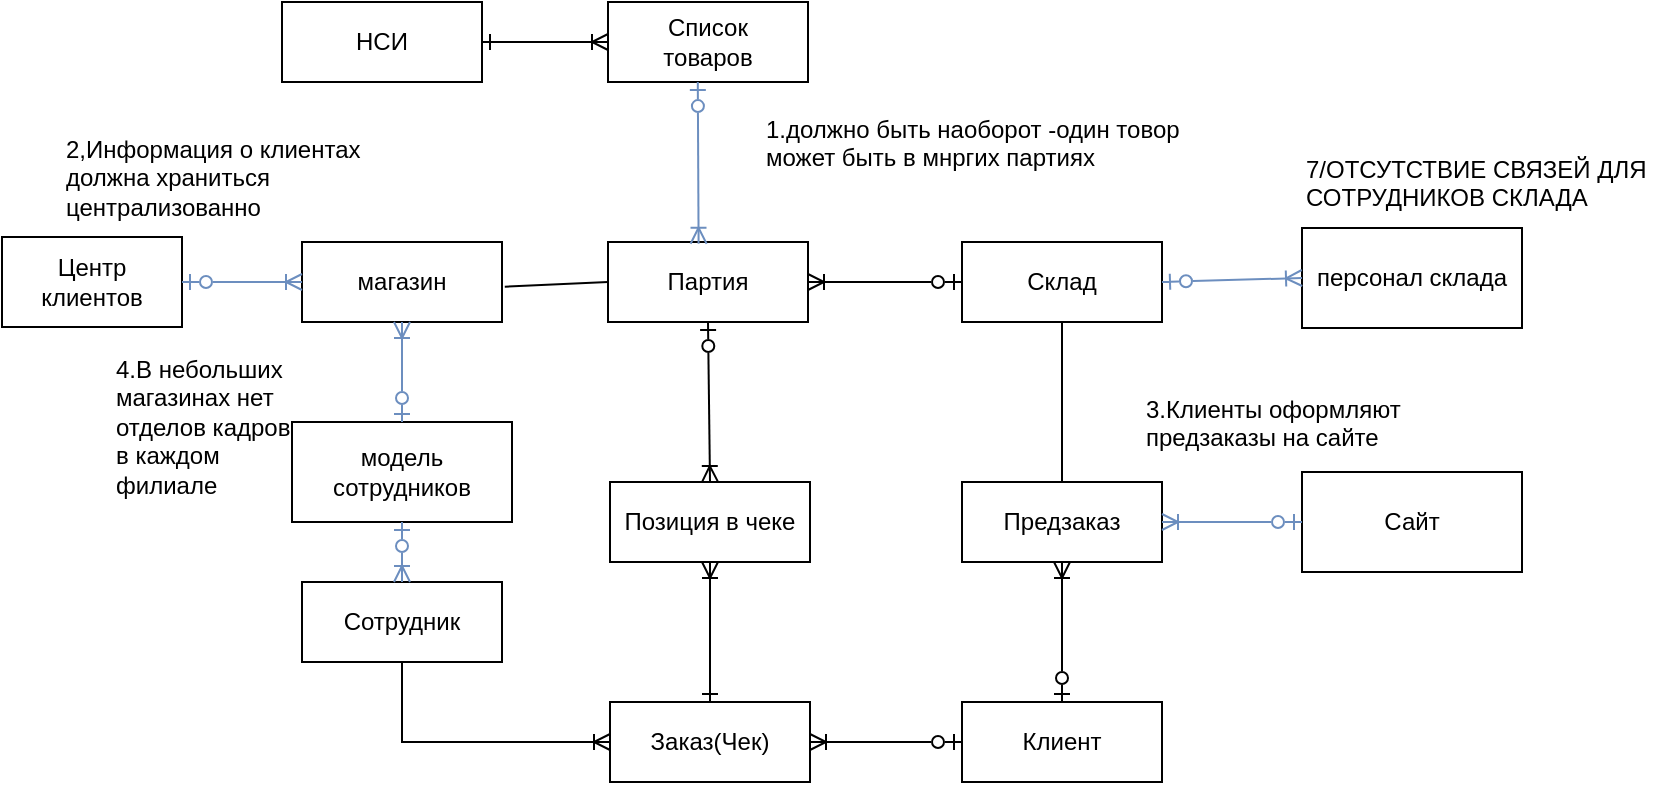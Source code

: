 <mxfile version="28.2.5">
  <diagram name="Страница — 1" id="3JiX2s8fS6-YC333L5a-">
    <mxGraphModel dx="1827" dy="958" grid="1" gridSize="10" guides="1" tooltips="1" connect="1" arrows="1" fold="1" page="1" pageScale="1" pageWidth="827" pageHeight="1169" math="0" shadow="0">
      <root>
        <mxCell id="0" />
        <mxCell id="1" parent="0" />
        <mxCell id="dvTwu2l0tZG-hLlcorVe-24" value="НСИ" style="whiteSpace=wrap;html=1;align=center;" vertex="1" parent="1">
          <mxGeometry x="150" y="20" width="100" height="40" as="geometry" />
        </mxCell>
        <mxCell id="dvTwu2l0tZG-hLlcorVe-25" value="Партия" style="whiteSpace=wrap;html=1;align=center;" vertex="1" parent="1">
          <mxGeometry x="313" y="140" width="100" height="40" as="geometry" />
        </mxCell>
        <mxCell id="dvTwu2l0tZG-hLlcorVe-26" value="Список&lt;div&gt;товаров&lt;/div&gt;" style="whiteSpace=wrap;html=1;align=center;" vertex="1" parent="1">
          <mxGeometry x="313" y="20" width="100" height="40" as="geometry" />
        </mxCell>
        <mxCell id="dvTwu2l0tZG-hLlcorVe-27" value="Позиция в чеке" style="whiteSpace=wrap;html=1;align=center;" vertex="1" parent="1">
          <mxGeometry x="314" y="260" width="100" height="40" as="geometry" />
        </mxCell>
        <mxCell id="dvTwu2l0tZG-hLlcorVe-28" value="Склад" style="whiteSpace=wrap;html=1;align=center;" vertex="1" parent="1">
          <mxGeometry x="490" y="140" width="100" height="40" as="geometry" />
        </mxCell>
        <mxCell id="dvTwu2l0tZG-hLlcorVe-29" value="Предзаказ" style="whiteSpace=wrap;html=1;align=center;" vertex="1" parent="1">
          <mxGeometry x="490" y="260" width="100" height="40" as="geometry" />
        </mxCell>
        <mxCell id="dvTwu2l0tZG-hLlcorVe-30" value="Сотрудник" style="whiteSpace=wrap;html=1;align=center;" vertex="1" parent="1">
          <mxGeometry x="160" y="310" width="100" height="40" as="geometry" />
        </mxCell>
        <mxCell id="dvTwu2l0tZG-hLlcorVe-31" value="магазин" style="whiteSpace=wrap;html=1;align=center;" vertex="1" parent="1">
          <mxGeometry x="160" y="140" width="100" height="40" as="geometry" />
        </mxCell>
        <mxCell id="dvTwu2l0tZG-hLlcorVe-32" value="Заказ(Чек)" style="whiteSpace=wrap;html=1;align=center;" vertex="1" parent="1">
          <mxGeometry x="314" y="370" width="100" height="40" as="geometry" />
        </mxCell>
        <mxCell id="dvTwu2l0tZG-hLlcorVe-33" value="Клиент" style="whiteSpace=wrap;html=1;align=center;" vertex="1" parent="1">
          <mxGeometry x="490" y="370" width="100" height="40" as="geometry" />
        </mxCell>
        <mxCell id="dvTwu2l0tZG-hLlcorVe-41" value="" style="endArrow=ERzeroToOne;html=1;rounded=0;entryX=0.449;entryY=1.001;entryDx=0;entryDy=0;entryPerimeter=0;exitX=0.453;exitY=0.022;exitDx=0;exitDy=0;exitPerimeter=0;startArrow=ERoneToMany;startFill=0;endFill=0;fillColor=#dae8fc;strokeColor=#6c8ebf;" edge="1" parent="1" source="dvTwu2l0tZG-hLlcorVe-25" target="dvTwu2l0tZG-hLlcorVe-26">
          <mxGeometry width="50" height="50" relative="1" as="geometry">
            <mxPoint x="357" y="135" as="sourcePoint" />
            <mxPoint x="250" y="25" as="targetPoint" />
          </mxGeometry>
        </mxCell>
        <mxCell id="dvTwu2l0tZG-hLlcorVe-42" value="Центр клиентов" style="html=1;whiteSpace=wrap;" vertex="1" parent="1">
          <mxGeometry x="10" y="137.5" width="90" height="45" as="geometry" />
        </mxCell>
        <mxCell id="dvTwu2l0tZG-hLlcorVe-43" value="Сайт" style="html=1;whiteSpace=wrap;" vertex="1" parent="1">
          <mxGeometry x="660" y="255" width="110" height="50" as="geometry" />
        </mxCell>
        <mxCell id="dvTwu2l0tZG-hLlcorVe-44" value="" style="endArrow=ERzeroToOne;html=1;rounded=0;entryX=0.5;entryY=1;entryDx=0;entryDy=0;exitX=0.5;exitY=0;exitDx=0;exitDy=0;startArrow=ERoneToMany;startFill=0;endFill=0;" edge="1" parent="1" source="dvTwu2l0tZG-hLlcorVe-27" target="dvTwu2l0tZG-hLlcorVe-25">
          <mxGeometry width="50" height="50" relative="1" as="geometry">
            <mxPoint x="364" y="260" as="sourcePoint" />
            <mxPoint x="300" y="160" as="targetPoint" />
          </mxGeometry>
        </mxCell>
        <mxCell id="dvTwu2l0tZG-hLlcorVe-45" value="" style="endArrow=none;html=1;rounded=0;exitX=1.014;exitY=0.559;exitDx=0;exitDy=0;exitPerimeter=0;entryX=0;entryY=0.5;entryDx=0;entryDy=0;" edge="1" parent="1" source="dvTwu2l0tZG-hLlcorVe-31" target="dvTwu2l0tZG-hLlcorVe-25">
          <mxGeometry width="50" height="50" relative="1" as="geometry">
            <mxPoint x="270" y="170" as="sourcePoint" />
            <mxPoint x="310" y="160" as="targetPoint" />
          </mxGeometry>
        </mxCell>
        <mxCell id="dvTwu2l0tZG-hLlcorVe-46" value="" style="endArrow=ERoneToMany;html=1;rounded=0;exitX=1;exitY=0.5;exitDx=0;exitDy=0;entryX=0;entryY=0.5;entryDx=0;entryDy=0;startArrow=ERone;startFill=0;endFill=0;" edge="1" parent="1" source="dvTwu2l0tZG-hLlcorVe-24" target="dvTwu2l0tZG-hLlcorVe-26">
          <mxGeometry width="50" height="50" relative="1" as="geometry">
            <mxPoint x="180" y="140" as="sourcePoint" />
            <mxPoint x="310" y="40" as="targetPoint" />
          </mxGeometry>
        </mxCell>
        <mxCell id="dvTwu2l0tZG-hLlcorVe-49" value="" style="endArrow=ERzeroToOne;html=1;rounded=0;entryX=0;entryY=0.5;entryDx=0;entryDy=0;exitX=1;exitY=0.5;exitDx=0;exitDy=0;startArrow=ERoneToMany;startFill=0;endFill=0;" edge="1" parent="1" source="dvTwu2l0tZG-hLlcorVe-25" target="dvTwu2l0tZG-hLlcorVe-28">
          <mxGeometry width="50" height="50" relative="1" as="geometry">
            <mxPoint x="420" y="160" as="sourcePoint" />
            <mxPoint x="280" y="190" as="targetPoint" />
          </mxGeometry>
        </mxCell>
        <mxCell id="dvTwu2l0tZG-hLlcorVe-50" value="" style="endArrow=ERone;html=1;rounded=0;exitX=0.5;exitY=1;exitDx=0;exitDy=0;entryX=0.5;entryY=0;entryDx=0;entryDy=0;startArrow=ERoneToMany;startFill=0;endFill=0;" edge="1" parent="1" source="dvTwu2l0tZG-hLlcorVe-27" target="dvTwu2l0tZG-hLlcorVe-32">
          <mxGeometry width="50" height="50" relative="1" as="geometry">
            <mxPoint x="450" y="330" as="sourcePoint" />
            <mxPoint x="500" y="280" as="targetPoint" />
          </mxGeometry>
        </mxCell>
        <mxCell id="dvTwu2l0tZG-hLlcorVe-51" value="" style="endArrow=ERoneToMany;html=1;rounded=0;entryX=0.5;entryY=1;entryDx=0;entryDy=0;exitX=0.5;exitY=0;exitDx=0;exitDy=0;startArrow=ERzeroToOne;startFill=0;endFill=0;" edge="1" parent="1" source="dvTwu2l0tZG-hLlcorVe-33" target="dvTwu2l0tZG-hLlcorVe-29">
          <mxGeometry width="50" height="50" relative="1" as="geometry">
            <mxPoint x="450" y="330" as="sourcePoint" />
            <mxPoint x="500" y="280" as="targetPoint" />
          </mxGeometry>
        </mxCell>
        <mxCell id="dvTwu2l0tZG-hLlcorVe-52" value="" style="endArrow=none;html=1;rounded=0;entryX=0.5;entryY=1;entryDx=0;entryDy=0;exitX=0.5;exitY=0;exitDx=0;exitDy=0;" edge="1" parent="1" source="dvTwu2l0tZG-hLlcorVe-29" target="dvTwu2l0tZG-hLlcorVe-28">
          <mxGeometry width="50" height="50" relative="1" as="geometry">
            <mxPoint x="450" y="210" as="sourcePoint" />
            <mxPoint x="500" y="160" as="targetPoint" />
          </mxGeometry>
        </mxCell>
        <mxCell id="dvTwu2l0tZG-hLlcorVe-53" value="" style="endArrow=ERzeroToOne;html=1;rounded=0;exitX=1;exitY=0.5;exitDx=0;exitDy=0;entryX=0;entryY=0.5;entryDx=0;entryDy=0;startArrow=ERoneToMany;startFill=0;endFill=0;" edge="1" parent="1" source="dvTwu2l0tZG-hLlcorVe-32" target="dvTwu2l0tZG-hLlcorVe-33">
          <mxGeometry width="50" height="50" relative="1" as="geometry">
            <mxPoint x="450" y="210" as="sourcePoint" />
            <mxPoint x="500" y="160" as="targetPoint" />
          </mxGeometry>
        </mxCell>
        <mxCell id="dvTwu2l0tZG-hLlcorVe-54" value="" style="endArrow=ERoneToMany;html=1;rounded=0;exitX=0.5;exitY=1;exitDx=0;exitDy=0;entryX=0;entryY=0.5;entryDx=0;entryDy=0;endFill=0;" edge="1" parent="1" source="dvTwu2l0tZG-hLlcorVe-30" target="dvTwu2l0tZG-hLlcorVe-32">
          <mxGeometry width="50" height="50" relative="1" as="geometry">
            <mxPoint x="250" y="210" as="sourcePoint" />
            <mxPoint x="300" y="160" as="targetPoint" />
            <Array as="points">
              <mxPoint x="210" y="390" />
            </Array>
          </mxGeometry>
        </mxCell>
        <mxCell id="dvTwu2l0tZG-hLlcorVe-55" value="" style="endArrow=ERoneToMany;html=1;rounded=0;exitX=1;exitY=0.5;exitDx=0;exitDy=0;entryX=0;entryY=0.5;entryDx=0;entryDy=0;startArrow=ERzeroToOne;startFill=0;endFill=0;fillColor=#dae8fc;strokeColor=#6c8ebf;" edge="1" parent="1" source="dvTwu2l0tZG-hLlcorVe-42" target="dvTwu2l0tZG-hLlcorVe-31">
          <mxGeometry width="50" height="50" relative="1" as="geometry">
            <mxPoint x="300" y="200" as="sourcePoint" />
            <mxPoint x="350" y="150" as="targetPoint" />
          </mxGeometry>
        </mxCell>
        <mxCell id="dvTwu2l0tZG-hLlcorVe-56" value="" style="endArrow=ERzeroToOne;html=1;rounded=0;exitX=1;exitY=0.5;exitDx=0;exitDy=0;entryX=0;entryY=0.5;entryDx=0;entryDy=0;startArrow=ERoneToMany;startFill=0;endFill=0;fillColor=#dae8fc;strokeColor=#6c8ebf;" edge="1" parent="1" source="dvTwu2l0tZG-hLlcorVe-29" target="dvTwu2l0tZG-hLlcorVe-43">
          <mxGeometry width="50" height="50" relative="1" as="geometry">
            <mxPoint x="300" y="200" as="sourcePoint" />
            <mxPoint x="350" y="150" as="targetPoint" />
          </mxGeometry>
        </mxCell>
        <mxCell id="dvTwu2l0tZG-hLlcorVe-57" value="модель сотрудников" style="html=1;whiteSpace=wrap;" vertex="1" parent="1">
          <mxGeometry x="155" y="230" width="110" height="50" as="geometry" />
        </mxCell>
        <mxCell id="dvTwu2l0tZG-hLlcorVe-58" value="" style="endArrow=ERoneToMany;html=1;rounded=0;entryX=0.5;entryY=1;entryDx=0;entryDy=0;startArrow=ERzeroToOne;startFill=0;endFill=0;fillColor=#dae8fc;strokeColor=#6c8ebf;" edge="1" parent="1" source="dvTwu2l0tZG-hLlcorVe-57" target="dvTwu2l0tZG-hLlcorVe-31">
          <mxGeometry width="50" height="50" relative="1" as="geometry">
            <mxPoint x="300" y="310" as="sourcePoint" />
            <mxPoint x="350" y="260" as="targetPoint" />
          </mxGeometry>
        </mxCell>
        <mxCell id="dvTwu2l0tZG-hLlcorVe-59" value="1.должно быть наоборот -один товор может быть в мнргих партиях" style="text;whiteSpace=wrap;html=1;" vertex="1" parent="1">
          <mxGeometry x="390" y="70" width="240" height="40" as="geometry" />
        </mxCell>
        <mxCell id="dvTwu2l0tZG-hLlcorVe-60" value="2,Информация о клиентах должна храниться централизованно" style="text;whiteSpace=wrap;html=1;" vertex="1" parent="1">
          <mxGeometry x="40" y="80" width="170" height="30" as="geometry" />
        </mxCell>
        <mxCell id="dvTwu2l0tZG-hLlcorVe-62" value="3.Клиенты оформляют предзаказы на сайте" style="text;whiteSpace=wrap;html=1;" vertex="1" parent="1">
          <mxGeometry x="580" y="210" width="150" height="30" as="geometry" />
        </mxCell>
        <mxCell id="dvTwu2l0tZG-hLlcorVe-64" value="4.В небольших магазинах нет отделов кадров в каждом филиале" style="text;whiteSpace=wrap;html=1;" vertex="1" parent="1">
          <mxGeometry x="65" y="190" width="90" height="20" as="geometry" />
        </mxCell>
        <mxCell id="dvTwu2l0tZG-hLlcorVe-65" value="персонал склада" style="html=1;whiteSpace=wrap;" vertex="1" parent="1">
          <mxGeometry x="660" y="133" width="110" height="50" as="geometry" />
        </mxCell>
        <mxCell id="dvTwu2l0tZG-hLlcorVe-66" value="" style="endArrow=ERzeroToOne;html=1;rounded=0;exitX=0;exitY=0.5;exitDx=0;exitDy=0;startArrow=ERoneToMany;startFill=0;endFill=0;fillColor=#dae8fc;strokeColor=#6c8ebf;entryX=1;entryY=0.5;entryDx=0;entryDy=0;" edge="1" parent="1" source="dvTwu2l0tZG-hLlcorVe-65" target="dvTwu2l0tZG-hLlcorVe-28">
          <mxGeometry width="50" height="50" relative="1" as="geometry">
            <mxPoint x="710" y="151" as="sourcePoint" />
            <mxPoint x="680" y="50" as="targetPoint" />
          </mxGeometry>
        </mxCell>
        <mxCell id="dvTwu2l0tZG-hLlcorVe-68" value="7/ОТСУТСТВИЕ СВЯЗЕЙ ДЛЯ СОТРУДНИКОВ СКЛАДА" style="text;whiteSpace=wrap;html=1;" vertex="1" parent="1">
          <mxGeometry x="660" y="90" width="180" height="30" as="geometry" />
        </mxCell>
        <mxCell id="dvTwu2l0tZG-hLlcorVe-69" value="" style="endArrow=ERoneToMany;html=1;rounded=0;entryX=0.5;entryY=0;entryDx=0;entryDy=0;startArrow=ERzeroToOne;startFill=0;endFill=0;fillColor=#dae8fc;strokeColor=#6c8ebf;exitX=0.5;exitY=1;exitDx=0;exitDy=0;" edge="1" parent="1" source="dvTwu2l0tZG-hLlcorVe-57" target="dvTwu2l0tZG-hLlcorVe-30">
          <mxGeometry width="50" height="50" relative="1" as="geometry">
            <mxPoint x="120" y="360" as="sourcePoint" />
            <mxPoint x="120" y="310" as="targetPoint" />
          </mxGeometry>
        </mxCell>
      </root>
    </mxGraphModel>
  </diagram>
</mxfile>
